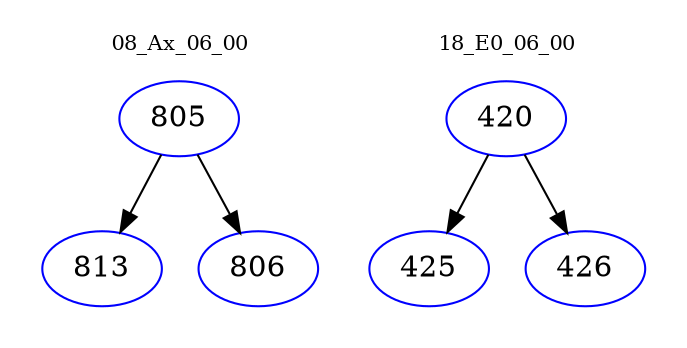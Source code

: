 digraph{
subgraph cluster_0 {
color = white
label = "08_Ax_06_00";
fontsize=10;
T0_805 [label="805", color="blue"]
T0_805 -> T0_813 [color="black"]
T0_813 [label="813", color="blue"]
T0_805 -> T0_806 [color="black"]
T0_806 [label="806", color="blue"]
}
subgraph cluster_1 {
color = white
label = "18_E0_06_00";
fontsize=10;
T1_420 [label="420", color="blue"]
T1_420 -> T1_425 [color="black"]
T1_425 [label="425", color="blue"]
T1_420 -> T1_426 [color="black"]
T1_426 [label="426", color="blue"]
}
}
